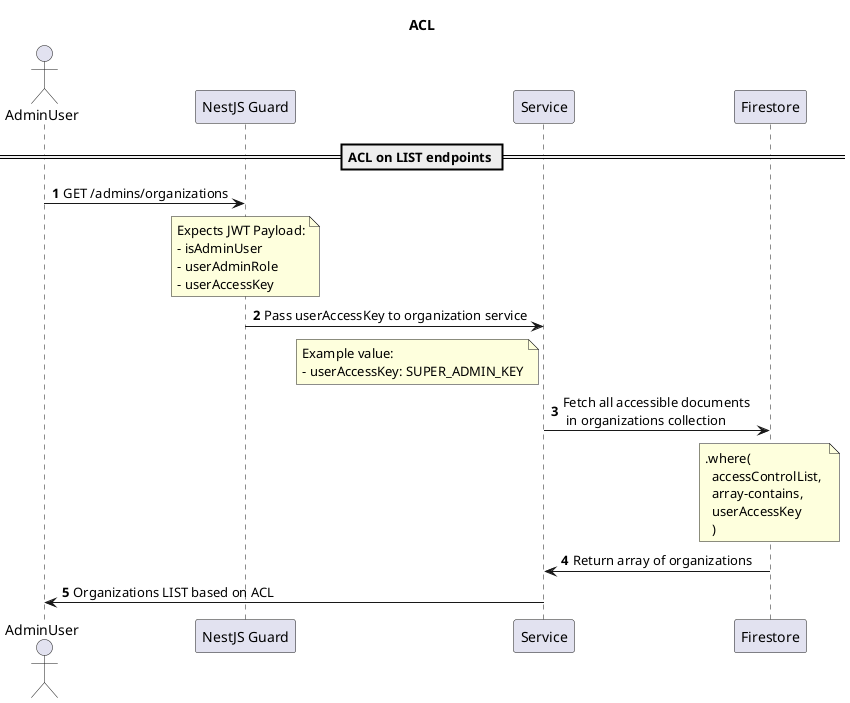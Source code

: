 @startuml

title ACL

== ACL on LIST endpoints ==
autonumber 1

actor AdminUser
AdminUser  -> "NestJS Guard": GET /admins/organizations
note over "NestJS Guard" 
Expects JWT Payload:
- isAdminUser 
- userAdminRole 
- userAccessKey
end note

"NestJS Guard" -> "Service":  Pass userAccessKey to organization service
note left "Service" 
Example value: 
- userAccessKey: SUPER_ADMIN_KEY
end note

"Service" -> "Firestore": Fetch all accessible documents \n in organizations collection
note over "Firestore" 
.where(
  accessControlList, 
  array-contains, 
  userAccessKey
  )
end note

"Firestore" -> "Service": Return array of organizations

"Service" -> "AdminUser": Organizations LIST based on ACL

@enduml
